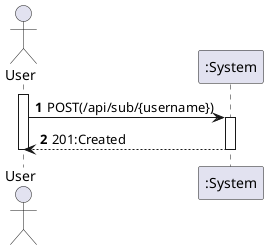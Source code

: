 @startuml

autonumber
actor "User" as A

activate A
A -> ":System" :POST(/api/sub/{username})
activate ":System"
":System" --> A :201:Created
deactivate ":System"


deactivate A

@enduml
